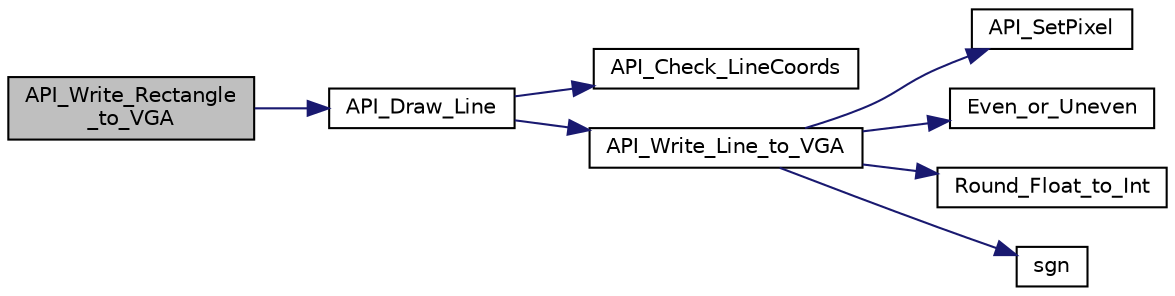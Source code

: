 digraph "API_Write_Rectangle_to_VGA"
{
 // LATEX_PDF_SIZE
  edge [fontname="Helvetica",fontsize="10",labelfontname="Helvetica",labelfontsize="10"];
  node [fontname="Helvetica",fontsize="10",shape=record];
  rankdir="LR";
  Node1 [label="API_Write_Rectangle\l_to_VGA",height=0.2,width=0.4,color="black", fillcolor="grey75", style="filled", fontcolor="black",tooltip="This function writes the rectangle pixel data to the VGA RAM."];
  Node1 -> Node2 [color="midnightblue",fontsize="10",style="solid",fontname="Helvetica"];
  Node2 [label="API_Draw_Line",height=0.2,width=0.4,color="black", fillcolor="white", style="filled",URL="$line_8c.html#a6f9297d151929e0bf3e975ce1c497f5d",tooltip="This function is used for drawing a line on the VGA screen."];
  Node2 -> Node3 [color="midnightblue",fontsize="10",style="solid",fontname="Helvetica"];
  Node3 [label="API_Check_LineCoords",height=0.2,width=0.4,color="black", fillcolor="white", style="filled",URL="$line_8c.html#a7d79d1836ab6fa62aa0e40586bc925f2",tooltip="This function is used for checking the coordinates of the sent data."];
  Node2 -> Node4 [color="midnightblue",fontsize="10",style="solid",fontname="Helvetica"];
  Node4 [label="API_Write_Line_to_VGA",height=0.2,width=0.4,color="black", fillcolor="white", style="filled",URL="$line_8c.html#ad737d8f17e17f336751f56f5bbfef908",tooltip="This function is used for writing the line on the VGA."];
  Node4 -> Node5 [color="midnightblue",fontsize="10",style="solid",fontname="Helvetica"];
  Node5 [label="API_SetPixel",height=0.2,width=0.4,color="black", fillcolor="white", style="filled",URL="$_v_g_a__core_8c.html#a2e5f4ee3788504643af7c5b5e25ec667",tooltip="This function sets the color of a single pixel."];
  Node4 -> Node6 [color="midnightblue",fontsize="10",style="solid",fontname="Helvetica"];
  Node6 [label="Even_or_Uneven",height=0.2,width=0.4,color="black", fillcolor="white", style="filled",URL="$line_8c.html#ac0b303e7c63014dee4699f81fa8d6ac7",tooltip="This function is used to check if a value is divisible by 2."];
  Node4 -> Node7 [color="midnightblue",fontsize="10",style="solid",fontname="Helvetica"];
  Node7 [label="Round_Float_to_Int",height=0.2,width=0.4,color="black", fillcolor="white", style="filled",URL="$line_8c.html#a726074376b42d71538eaa0cb17f54cc8",tooltip="This function is used for rounding a float to an integer."];
  Node4 -> Node8 [color="midnightblue",fontsize="10",style="solid",fontname="Helvetica"];
  Node8 [label="sgn",height=0.2,width=0.4,color="black", fillcolor="white", style="filled",URL="$line_8c.html#a717b67cf51c62a641c775f023ecb034f",tooltip="This function is used to check if a variable is bigger or smaller than 0."];
}
